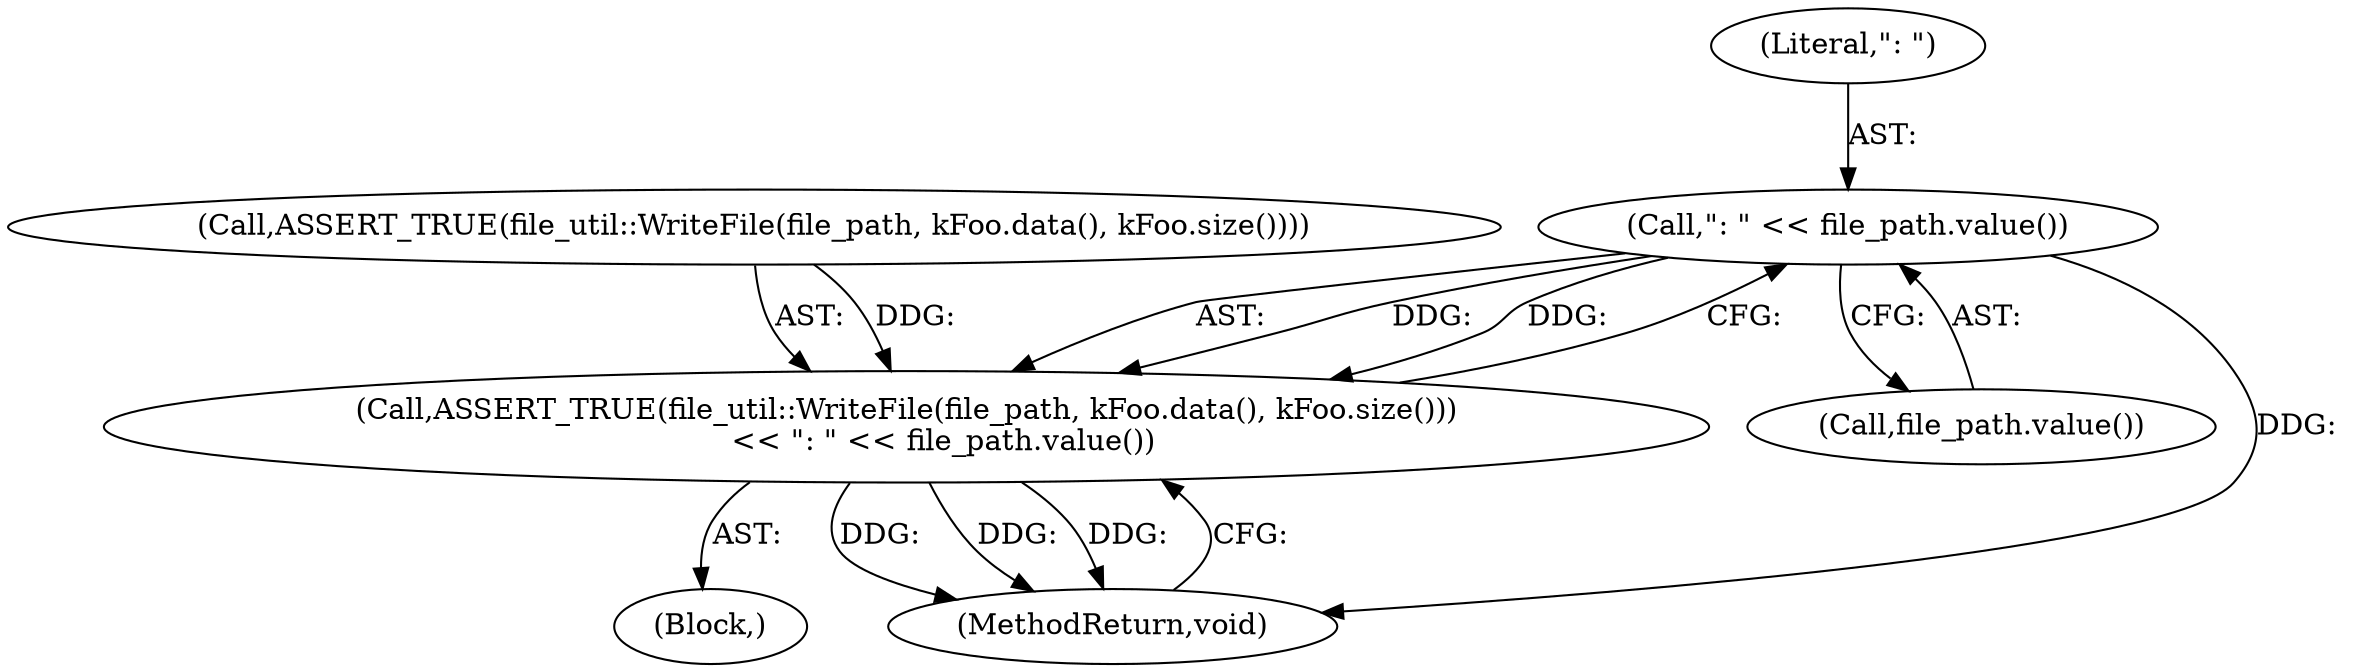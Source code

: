 digraph "1_Chrome_baef1ffd73db183ca50c854e1779ed7f6e5100a8_7@del" {
"1000113" [label="(Call,\": \" << file_path.value())"];
"1000107" [label="(Call,ASSERT_TRUE(file_util::WriteFile(file_path, kFoo.data(), kFoo.size()))\n        << \": \" << file_path.value())"];
"1000115" [label="(Call,file_path.value())"];
"1000102" [label="(Block,)"];
"1000107" [label="(Call,ASSERT_TRUE(file_util::WriteFile(file_path, kFoo.data(), kFoo.size()))\n        << \": \" << file_path.value())"];
"1000114" [label="(Literal,\": \")"];
"1000108" [label="(Call,ASSERT_TRUE(file_util::WriteFile(file_path, kFoo.data(), kFoo.size())))"];
"1000113" [label="(Call,\": \" << file_path.value())"];
"1000116" [label="(MethodReturn,void)"];
"1000113" -> "1000107"  [label="AST: "];
"1000113" -> "1000115"  [label="CFG: "];
"1000114" -> "1000113"  [label="AST: "];
"1000115" -> "1000113"  [label="AST: "];
"1000107" -> "1000113"  [label="CFG: "];
"1000113" -> "1000116"  [label="DDG: "];
"1000113" -> "1000107"  [label="DDG: "];
"1000113" -> "1000107"  [label="DDG: "];
"1000107" -> "1000102"  [label="AST: "];
"1000108" -> "1000107"  [label="AST: "];
"1000116" -> "1000107"  [label="CFG: "];
"1000107" -> "1000116"  [label="DDG: "];
"1000107" -> "1000116"  [label="DDG: "];
"1000107" -> "1000116"  [label="DDG: "];
"1000108" -> "1000107"  [label="DDG: "];
}
